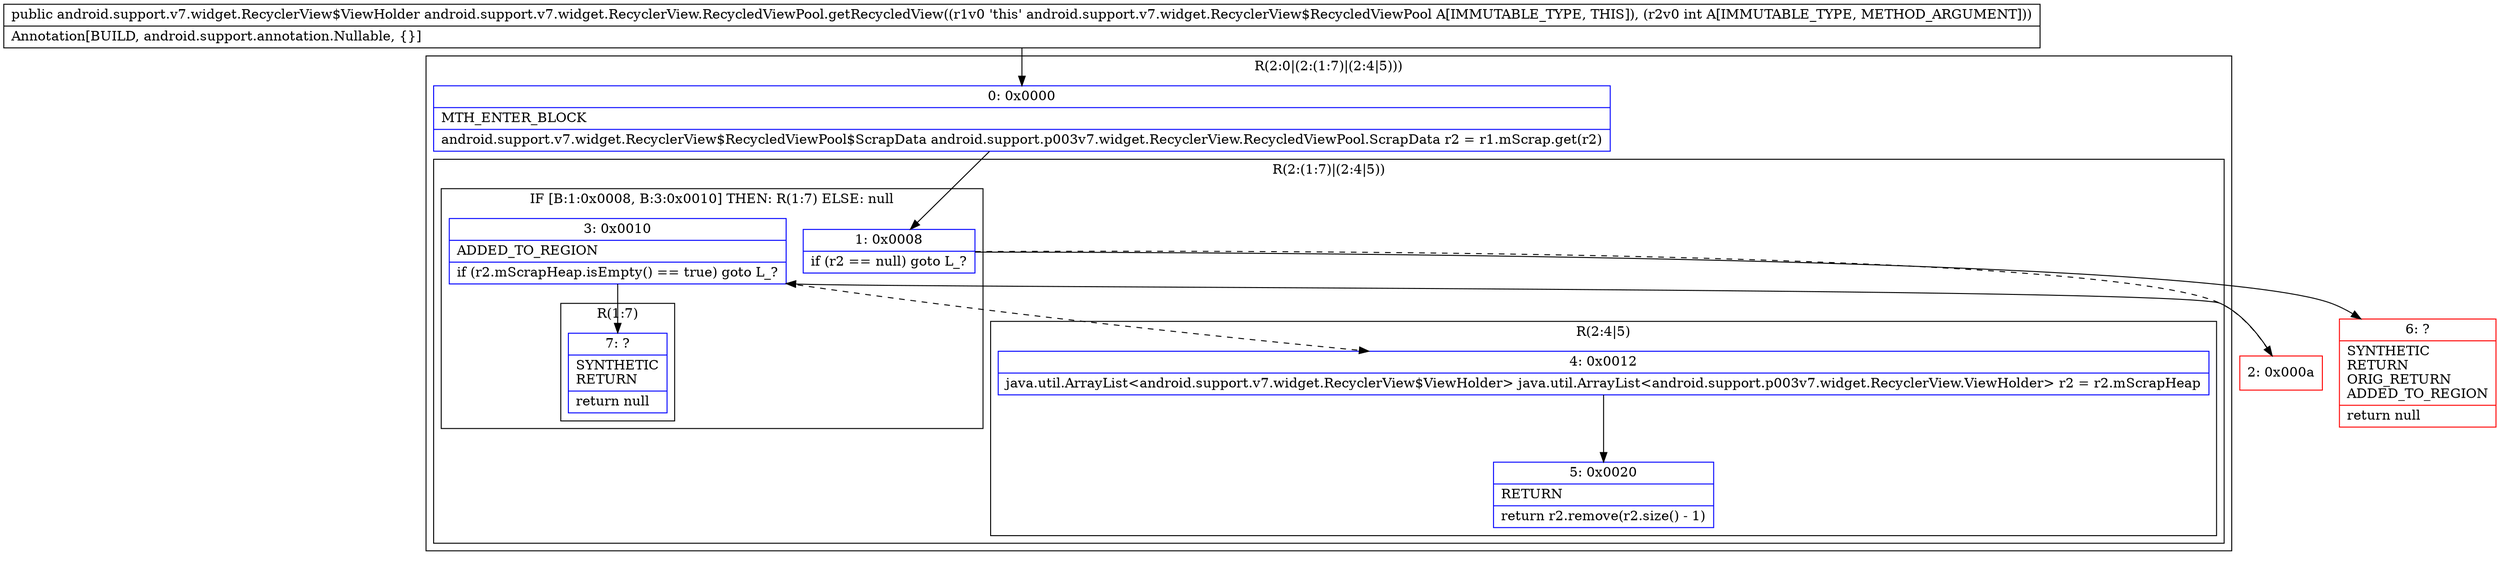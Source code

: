 digraph "CFG forandroid.support.v7.widget.RecyclerView.RecycledViewPool.getRecycledView(I)Landroid\/support\/v7\/widget\/RecyclerView$ViewHolder;" {
subgraph cluster_Region_1395484276 {
label = "R(2:0|(2:(1:7)|(2:4|5)))";
node [shape=record,color=blue];
Node_0 [shape=record,label="{0\:\ 0x0000|MTH_ENTER_BLOCK\l|android.support.v7.widget.RecyclerView$RecycledViewPool$ScrapData android.support.p003v7.widget.RecyclerView.RecycledViewPool.ScrapData r2 = r1.mScrap.get(r2)\l}"];
subgraph cluster_Region_1304989485 {
label = "R(2:(1:7)|(2:4|5))";
node [shape=record,color=blue];
subgraph cluster_IfRegion_1662780274 {
label = "IF [B:1:0x0008, B:3:0x0010] THEN: R(1:7) ELSE: null";
node [shape=record,color=blue];
Node_1 [shape=record,label="{1\:\ 0x0008|if (r2 == null) goto L_?\l}"];
Node_3 [shape=record,label="{3\:\ 0x0010|ADDED_TO_REGION\l|if (r2.mScrapHeap.isEmpty() == true) goto L_?\l}"];
subgraph cluster_Region_1544619303 {
label = "R(1:7)";
node [shape=record,color=blue];
Node_7 [shape=record,label="{7\:\ ?|SYNTHETIC\lRETURN\l|return null\l}"];
}
}
subgraph cluster_Region_1278671164 {
label = "R(2:4|5)";
node [shape=record,color=blue];
Node_4 [shape=record,label="{4\:\ 0x0012|java.util.ArrayList\<android.support.v7.widget.RecyclerView$ViewHolder\> java.util.ArrayList\<android.support.p003v7.widget.RecyclerView.ViewHolder\> r2 = r2.mScrapHeap\l}"];
Node_5 [shape=record,label="{5\:\ 0x0020|RETURN\l|return r2.remove(r2.size() \- 1)\l}"];
}
}
}
Node_2 [shape=record,color=red,label="{2\:\ 0x000a}"];
Node_6 [shape=record,color=red,label="{6\:\ ?|SYNTHETIC\lRETURN\lORIG_RETURN\lADDED_TO_REGION\l|return null\l}"];
MethodNode[shape=record,label="{public android.support.v7.widget.RecyclerView$ViewHolder android.support.v7.widget.RecyclerView.RecycledViewPool.getRecycledView((r1v0 'this' android.support.v7.widget.RecyclerView$RecycledViewPool A[IMMUTABLE_TYPE, THIS]), (r2v0 int A[IMMUTABLE_TYPE, METHOD_ARGUMENT]))  | Annotation[BUILD, android.support.annotation.Nullable, \{\}]\l}"];
MethodNode -> Node_0;
Node_0 -> Node_1;
Node_1 -> Node_2[style=dashed];
Node_1 -> Node_6;
Node_3 -> Node_4[style=dashed];
Node_3 -> Node_7;
Node_4 -> Node_5;
Node_2 -> Node_3;
}

